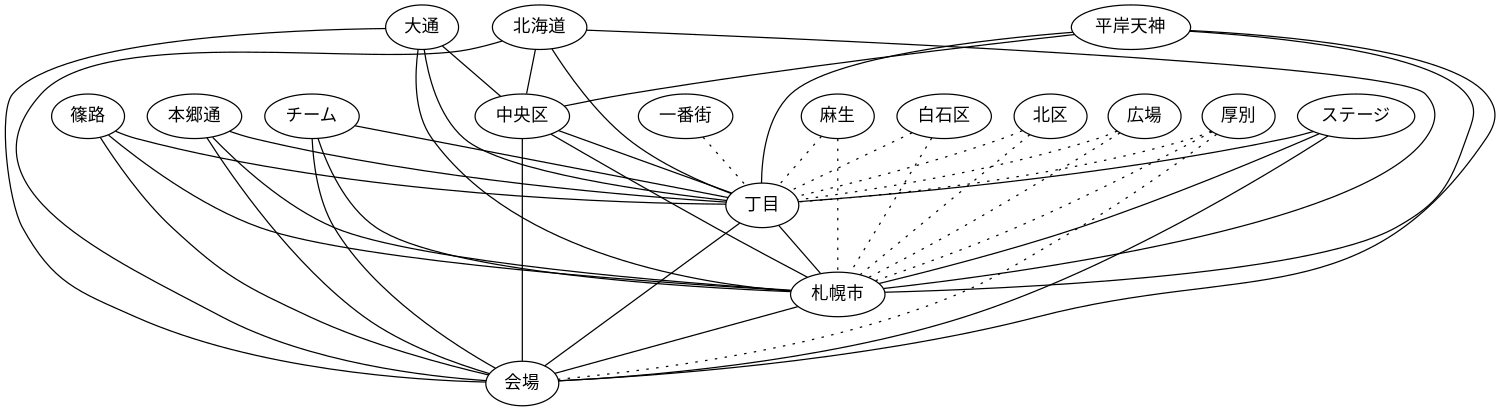 graph keygraph {
graph [size="10,10"]
北海道--中央区
平岸天神--中央区
篠路--会場
篠路--丁目
篠路--札幌市
ステージ--会場
チーム--会場
ステージ--札幌市
ステージ--丁目
チーム--丁目
チーム--札幌市
大通--中央区
本郷通--会場
平岸天神--会場
北海道--会場
本郷通--札幌市
本郷通--丁目
北海道--丁目
平岸天神--札幌市
平岸天神--丁目
北海道--札幌市
大通--会場
大通--札幌市
大通--丁目
中央区--会場
中央区--札幌市
中央区--丁目
丁目--会場
札幌市--会場
丁目--札幌市
一番街--丁目[style="dotted"]
麻生--札幌市[style="dotted"]
麻生--丁目[style="dotted"]
白石区--札幌市[style="dotted"]
白石区--丁目[style="dotted"]
北区--札幌市[style="dotted"]
北区--丁目[style="dotted"]
広場--札幌市[style="dotted"]
広場--丁目[style="dotted"]
厚別--会場[style="dotted"]
厚別--札幌市[style="dotted"]
厚別--丁目[style="dotted"]
}